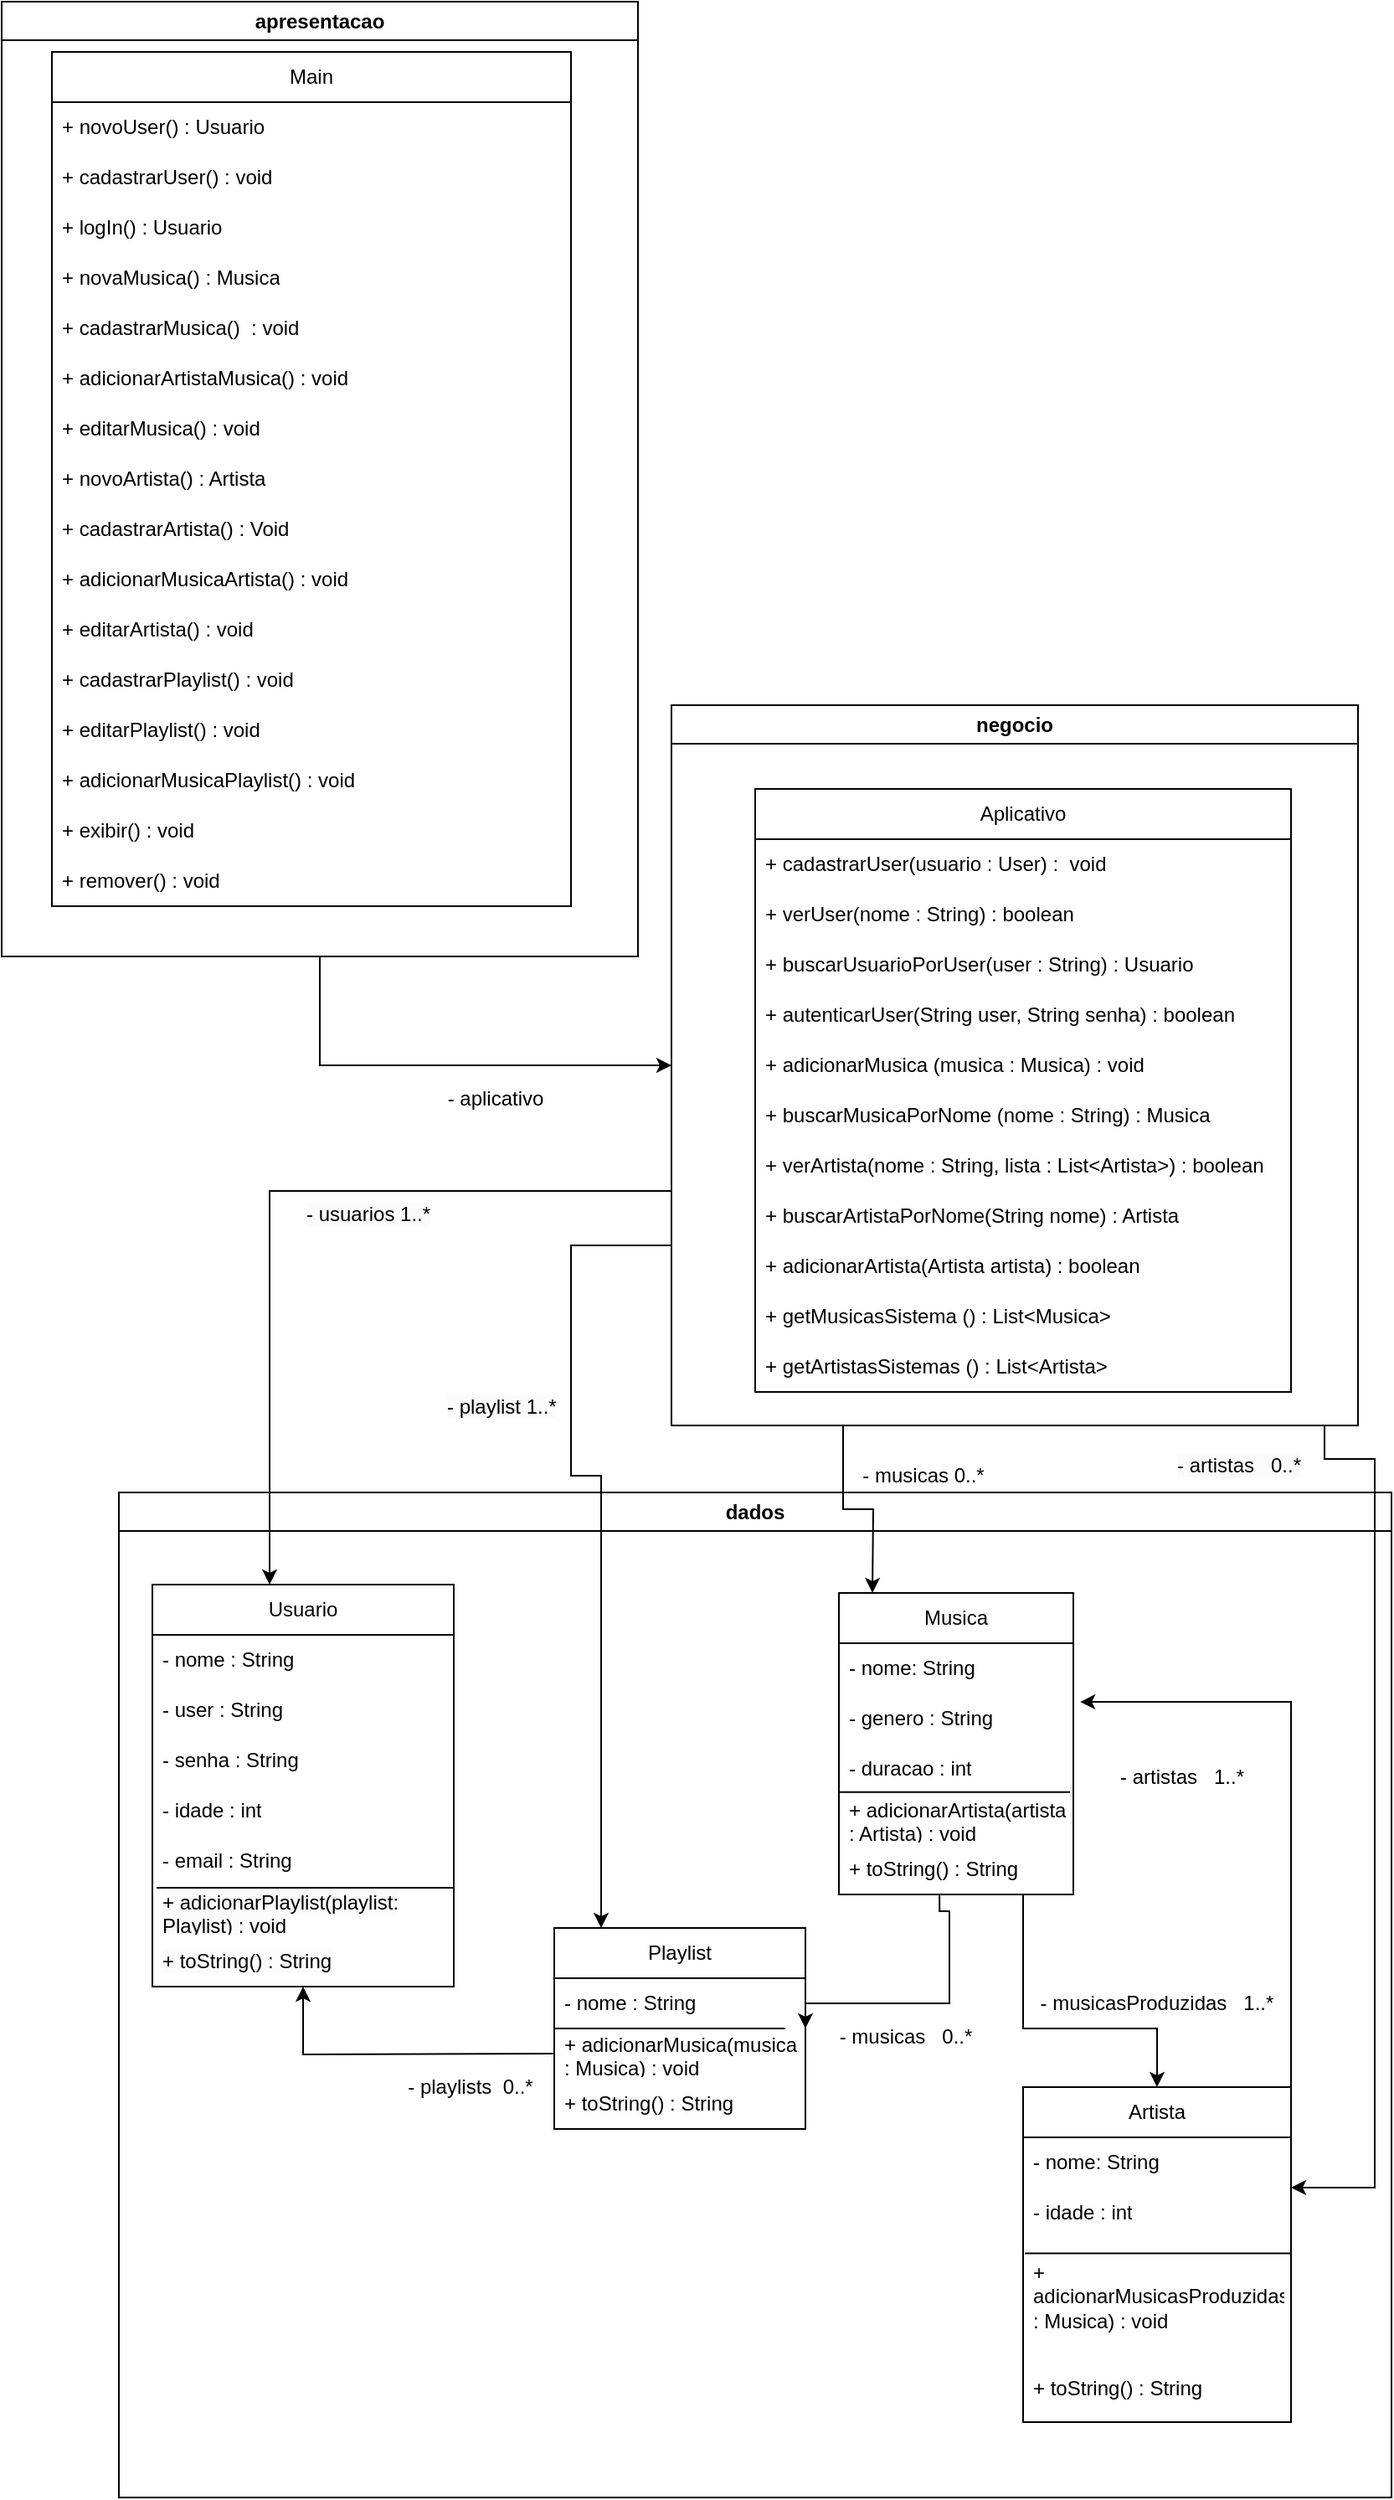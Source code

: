 <mxfile version="21.1.4" type="device">
  <diagram name="Página-1" id="qQJWiyfoQFPHpK2mZeA6">
    <mxGraphModel dx="1120" dy="1610" grid="1" gridSize="10" guides="1" tooltips="1" connect="1" arrows="1" fold="1" page="1" pageScale="1" pageWidth="827" pageHeight="1169" math="0" shadow="0">
      <root>
        <mxCell id="0" />
        <mxCell id="1" parent="0" />
        <mxCell id="tat_7VTI6LewS6b9UsbE-14" style="edgeStyle=orthogonalEdgeStyle;rounded=0;orthogonalLoop=1;jettySize=auto;html=1;exitX=0.5;exitY=1;exitDx=0;exitDy=0;entryX=0;entryY=0.5;entryDx=0;entryDy=0;" parent="1" source="pFYgbxmEbH2YbU-FlEuL-2" target="pFYgbxmEbH2YbU-FlEuL-9" edge="1">
          <mxGeometry relative="1" as="geometry" />
        </mxCell>
        <mxCell id="pFYgbxmEbH2YbU-FlEuL-2" value="apresentacao" style="swimlane;whiteSpace=wrap;html=1;" parent="1" vertex="1">
          <mxGeometry x="40" y="-370" width="380" height="570" as="geometry" />
        </mxCell>
        <mxCell id="tat_7VTI6LewS6b9UsbE-24" value="Main" style="swimlane;fontStyle=0;childLayout=stackLayout;horizontal=1;startSize=30;horizontalStack=0;resizeParent=1;resizeParentMax=0;resizeLast=0;collapsible=1;marginBottom=0;whiteSpace=wrap;html=1;" parent="pFYgbxmEbH2YbU-FlEuL-2" vertex="1">
          <mxGeometry x="30" y="30" width="310" height="510" as="geometry" />
        </mxCell>
        <mxCell id="tat_7VTI6LewS6b9UsbE-25" value="+ novoUser() : Usuario&amp;nbsp;" style="text;strokeColor=none;fillColor=none;align=left;verticalAlign=middle;spacingLeft=4;spacingRight=4;overflow=hidden;points=[[0,0.5],[1,0.5]];portConstraint=eastwest;rotatable=0;whiteSpace=wrap;html=1;" parent="tat_7VTI6LewS6b9UsbE-24" vertex="1">
          <mxGeometry y="30" width="310" height="30" as="geometry" />
        </mxCell>
        <mxCell id="tat_7VTI6LewS6b9UsbE-26" value="+ cadastrarUser() : void&amp;nbsp;" style="text;strokeColor=none;fillColor=none;align=left;verticalAlign=middle;spacingLeft=4;spacingRight=4;overflow=hidden;points=[[0,0.5],[1,0.5]];portConstraint=eastwest;rotatable=0;whiteSpace=wrap;html=1;" parent="tat_7VTI6LewS6b9UsbE-24" vertex="1">
          <mxGeometry y="60" width="310" height="30" as="geometry" />
        </mxCell>
        <mxCell id="tat_7VTI6LewS6b9UsbE-31" value="+ logIn() : Usuario&amp;nbsp;" style="text;strokeColor=none;fillColor=none;align=left;verticalAlign=middle;spacingLeft=4;spacingRight=4;overflow=hidden;points=[[0,0.5],[1,0.5]];portConstraint=eastwest;rotatable=0;whiteSpace=wrap;html=1;" parent="tat_7VTI6LewS6b9UsbE-24" vertex="1">
          <mxGeometry y="90" width="310" height="30" as="geometry" />
        </mxCell>
        <mxCell id="tat_7VTI6LewS6b9UsbE-27" value="+ novaMusica() : Musica" style="text;strokeColor=none;fillColor=none;align=left;verticalAlign=middle;spacingLeft=4;spacingRight=4;overflow=hidden;points=[[0,0.5],[1,0.5]];portConstraint=eastwest;rotatable=0;whiteSpace=wrap;html=1;" parent="tat_7VTI6LewS6b9UsbE-24" vertex="1">
          <mxGeometry y="120" width="310" height="30" as="geometry" />
        </mxCell>
        <mxCell id="tat_7VTI6LewS6b9UsbE-30" value="+ cadastrarMusica()&amp;nbsp; : void" style="text;strokeColor=none;fillColor=none;align=left;verticalAlign=middle;spacingLeft=4;spacingRight=4;overflow=hidden;points=[[0,0.5],[1,0.5]];portConstraint=eastwest;rotatable=0;whiteSpace=wrap;html=1;" parent="tat_7VTI6LewS6b9UsbE-24" vertex="1">
          <mxGeometry y="150" width="310" height="30" as="geometry" />
        </mxCell>
        <mxCell id="4ZwJQIKHd-sDHEsI8nVt-1" value="+ adicionarArtistaMusica() : void" style="text;strokeColor=none;fillColor=none;align=left;verticalAlign=middle;spacingLeft=4;spacingRight=4;overflow=hidden;points=[[0,0.5],[1,0.5]];portConstraint=eastwest;rotatable=0;whiteSpace=wrap;html=1;" vertex="1" parent="tat_7VTI6LewS6b9UsbE-24">
          <mxGeometry y="180" width="310" height="30" as="geometry" />
        </mxCell>
        <mxCell id="4ZwJQIKHd-sDHEsI8nVt-2" value="+ editarMusica() : void" style="text;strokeColor=none;fillColor=none;align=left;verticalAlign=middle;spacingLeft=4;spacingRight=4;overflow=hidden;points=[[0,0.5],[1,0.5]];portConstraint=eastwest;rotatable=0;whiteSpace=wrap;html=1;" vertex="1" parent="tat_7VTI6LewS6b9UsbE-24">
          <mxGeometry y="210" width="310" height="30" as="geometry" />
        </mxCell>
        <mxCell id="4ZwJQIKHd-sDHEsI8nVt-3" value="+ novoArtista() : Artista" style="text;strokeColor=none;fillColor=none;align=left;verticalAlign=middle;spacingLeft=4;spacingRight=4;overflow=hidden;points=[[0,0.5],[1,0.5]];portConstraint=eastwest;rotatable=0;whiteSpace=wrap;html=1;" vertex="1" parent="tat_7VTI6LewS6b9UsbE-24">
          <mxGeometry y="240" width="310" height="30" as="geometry" />
        </mxCell>
        <mxCell id="4ZwJQIKHd-sDHEsI8nVt-13" value="+ cadastrarArtista() : Void" style="text;strokeColor=none;fillColor=none;align=left;verticalAlign=middle;spacingLeft=4;spacingRight=4;overflow=hidden;points=[[0,0.5],[1,0.5]];portConstraint=eastwest;rotatable=0;whiteSpace=wrap;html=1;" vertex="1" parent="tat_7VTI6LewS6b9UsbE-24">
          <mxGeometry y="270" width="310" height="30" as="geometry" />
        </mxCell>
        <mxCell id="4ZwJQIKHd-sDHEsI8nVt-14" value="+ adicionarMusicaArtista() : void" style="text;strokeColor=none;fillColor=none;align=left;verticalAlign=middle;spacingLeft=4;spacingRight=4;overflow=hidden;points=[[0,0.5],[1,0.5]];portConstraint=eastwest;rotatable=0;whiteSpace=wrap;html=1;" vertex="1" parent="tat_7VTI6LewS6b9UsbE-24">
          <mxGeometry y="300" width="310" height="30" as="geometry" />
        </mxCell>
        <mxCell id="4ZwJQIKHd-sDHEsI8nVt-15" value="+ editarArtista() : void" style="text;strokeColor=none;fillColor=none;align=left;verticalAlign=middle;spacingLeft=4;spacingRight=4;overflow=hidden;points=[[0,0.5],[1,0.5]];portConstraint=eastwest;rotatable=0;whiteSpace=wrap;html=1;" vertex="1" parent="tat_7VTI6LewS6b9UsbE-24">
          <mxGeometry y="330" width="310" height="30" as="geometry" />
        </mxCell>
        <mxCell id="4ZwJQIKHd-sDHEsI8nVt-28" value="+ cadastrarPlaylist() : void&amp;nbsp;" style="text;strokeColor=none;fillColor=none;align=left;verticalAlign=middle;spacingLeft=4;spacingRight=4;overflow=hidden;points=[[0,0.5],[1,0.5]];portConstraint=eastwest;rotatable=0;whiteSpace=wrap;html=1;" vertex="1" parent="tat_7VTI6LewS6b9UsbE-24">
          <mxGeometry y="360" width="310" height="30" as="geometry" />
        </mxCell>
        <mxCell id="4ZwJQIKHd-sDHEsI8nVt-42" value="+ editarPlaylist() : void&amp;nbsp;" style="text;strokeColor=none;fillColor=none;align=left;verticalAlign=middle;spacingLeft=4;spacingRight=4;overflow=hidden;points=[[0,0.5],[1,0.5]];portConstraint=eastwest;rotatable=0;whiteSpace=wrap;html=1;" vertex="1" parent="tat_7VTI6LewS6b9UsbE-24">
          <mxGeometry y="390" width="310" height="30" as="geometry" />
        </mxCell>
        <mxCell id="4ZwJQIKHd-sDHEsI8nVt-43" value="+ adicionarMusicaPlaylist() : void" style="text;strokeColor=none;fillColor=none;align=left;verticalAlign=middle;spacingLeft=4;spacingRight=4;overflow=hidden;points=[[0,0.5],[1,0.5]];portConstraint=eastwest;rotatable=0;whiteSpace=wrap;html=1;" vertex="1" parent="tat_7VTI6LewS6b9UsbE-24">
          <mxGeometry y="420" width="310" height="30" as="geometry" />
        </mxCell>
        <mxCell id="4ZwJQIKHd-sDHEsI8nVt-44" value="+ exibir() : void" style="text;strokeColor=none;fillColor=none;align=left;verticalAlign=middle;spacingLeft=4;spacingRight=4;overflow=hidden;points=[[0,0.5],[1,0.5]];portConstraint=eastwest;rotatable=0;whiteSpace=wrap;html=1;" vertex="1" parent="tat_7VTI6LewS6b9UsbE-24">
          <mxGeometry y="450" width="310" height="30" as="geometry" />
        </mxCell>
        <mxCell id="4ZwJQIKHd-sDHEsI8nVt-45" value="+ remover() : void" style="text;strokeColor=none;fillColor=none;align=left;verticalAlign=middle;spacingLeft=4;spacingRight=4;overflow=hidden;points=[[0,0.5],[1,0.5]];portConstraint=eastwest;rotatable=0;whiteSpace=wrap;html=1;" vertex="1" parent="tat_7VTI6LewS6b9UsbE-24">
          <mxGeometry y="480" width="310" height="30" as="geometry" />
        </mxCell>
        <mxCell id="pFYgbxmEbH2YbU-FlEuL-8" value="dados" style="swimlane;whiteSpace=wrap;html=1;" parent="1" vertex="1">
          <mxGeometry x="110" y="520" width="760" height="600" as="geometry" />
        </mxCell>
        <mxCell id="pFYgbxmEbH2YbU-FlEuL-24" value="Usuario" style="swimlane;fontStyle=0;childLayout=stackLayout;horizontal=1;startSize=30;horizontalStack=0;resizeParent=1;resizeParentMax=0;resizeLast=0;collapsible=1;marginBottom=0;whiteSpace=wrap;html=1;" parent="pFYgbxmEbH2YbU-FlEuL-8" vertex="1">
          <mxGeometry x="20" y="55" width="180" height="240" as="geometry" />
        </mxCell>
        <mxCell id="pFYgbxmEbH2YbU-FlEuL-27" value="&lt;div&gt;- nome : String&lt;/div&gt;" style="text;strokeColor=none;fillColor=none;align=left;verticalAlign=middle;spacingLeft=4;spacingRight=4;overflow=hidden;points=[[0,0.5],[1,0.5]];portConstraint=eastwest;rotatable=0;whiteSpace=wrap;html=1;" parent="pFYgbxmEbH2YbU-FlEuL-24" vertex="1">
          <mxGeometry y="30" width="180" height="30" as="geometry" />
        </mxCell>
        <mxCell id="pFYgbxmEbH2YbU-FlEuL-25" value="- user : String " style="text;strokeColor=none;fillColor=none;align=left;verticalAlign=middle;spacingLeft=4;spacingRight=4;overflow=hidden;points=[[0,0.5],[1,0.5]];portConstraint=eastwest;rotatable=0;whiteSpace=wrap;html=1;" parent="pFYgbxmEbH2YbU-FlEuL-24" vertex="1">
          <mxGeometry y="60" width="180" height="30" as="geometry" />
        </mxCell>
        <mxCell id="pFYgbxmEbH2YbU-FlEuL-26" value="- senha : String" style="text;strokeColor=none;fillColor=none;align=left;verticalAlign=middle;spacingLeft=4;spacingRight=4;overflow=hidden;points=[[0,0.5],[1,0.5]];portConstraint=eastwest;rotatable=0;whiteSpace=wrap;html=1;" parent="pFYgbxmEbH2YbU-FlEuL-24" vertex="1">
          <mxGeometry y="90" width="180" height="30" as="geometry" />
        </mxCell>
        <mxCell id="pFYgbxmEbH2YbU-FlEuL-30" value="- idade : int" style="text;strokeColor=none;fillColor=none;align=left;verticalAlign=middle;spacingLeft=4;spacingRight=4;overflow=hidden;points=[[0,0.5],[1,0.5]];portConstraint=eastwest;rotatable=0;whiteSpace=wrap;html=1;" parent="pFYgbxmEbH2YbU-FlEuL-24" vertex="1">
          <mxGeometry y="120" width="180" height="30" as="geometry" />
        </mxCell>
        <mxCell id="pFYgbxmEbH2YbU-FlEuL-31" value="&lt;div&gt;- email : String&lt;br&gt;&lt;/div&gt;" style="text;strokeColor=none;fillColor=none;align=left;verticalAlign=middle;spacingLeft=4;spacingRight=4;overflow=hidden;points=[[0,0.5],[1,0.5]];portConstraint=eastwest;rotatable=0;whiteSpace=wrap;html=1;" parent="pFYgbxmEbH2YbU-FlEuL-24" vertex="1">
          <mxGeometry y="150" width="180" height="30" as="geometry" />
        </mxCell>
        <mxCell id="xilAa-NQeiEqGRY9JMa0-1" value="&lt;span style=&quot;color: rgb(0, 0, 0); font-family: Helvetica; font-size: 12px; font-style: normal; font-variant-ligatures: normal; font-variant-caps: normal; font-weight: 400; letter-spacing: normal; orphans: 2; text-align: left; text-indent: 0px; text-transform: none; widows: 2; word-spacing: 0px; -webkit-text-stroke-width: 0px; background-color: rgb(251, 251, 251); text-decoration-thickness: initial; text-decoration-style: initial; text-decoration-color: initial; float: none; display: inline !important;&quot;&gt;+ adicionarPlaylist(playlist: Playlist) : void&lt;/span&gt;" style="text;strokeColor=none;fillColor=none;align=left;verticalAlign=middle;spacingLeft=4;spacingRight=4;overflow=hidden;points=[[0,0.5],[1,0.5]];portConstraint=eastwest;rotatable=0;whiteSpace=wrap;html=1;" parent="pFYgbxmEbH2YbU-FlEuL-24" vertex="1">
          <mxGeometry y="180" width="180" height="30" as="geometry" />
        </mxCell>
        <mxCell id="xilAa-NQeiEqGRY9JMa0-10" value="" style="endArrow=none;html=1;rounded=0;entryX=0.014;entryY=0.033;entryDx=0;entryDy=0;entryPerimeter=0;" parent="pFYgbxmEbH2YbU-FlEuL-24" target="xilAa-NQeiEqGRY9JMa0-1" edge="1">
          <mxGeometry width="50" height="50" relative="1" as="geometry">
            <mxPoint x="180" y="181" as="sourcePoint" />
            <mxPoint x="350" y="195" as="targetPoint" />
          </mxGeometry>
        </mxCell>
        <mxCell id="xilAa-NQeiEqGRY9JMa0-12" value="&lt;span style=&quot;color: rgb(0, 0, 0); font-family: Helvetica; font-size: 12px; font-style: normal; font-variant-ligatures: normal; font-variant-caps: normal; font-weight: 400; letter-spacing: normal; orphans: 2; text-align: left; text-indent: 0px; text-transform: none; widows: 2; word-spacing: 0px; -webkit-text-stroke-width: 0px; background-color: rgb(251, 251, 251); text-decoration-thickness: initial; text-decoration-style: initial; text-decoration-color: initial; float: none; display: inline !important;&quot;&gt;+ toString() : String&lt;/span&gt;" style="text;strokeColor=none;fillColor=none;align=left;verticalAlign=middle;spacingLeft=4;spacingRight=4;overflow=hidden;points=[[0,0.5],[1,0.5]];portConstraint=eastwest;rotatable=0;whiteSpace=wrap;html=1;" parent="pFYgbxmEbH2YbU-FlEuL-24" vertex="1">
          <mxGeometry y="210" width="180" height="30" as="geometry" />
        </mxCell>
        <mxCell id="pFYgbxmEbH2YbU-FlEuL-55" style="edgeStyle=orthogonalEdgeStyle;rounded=0;orthogonalLoop=1;jettySize=auto;html=1;entryX=0.5;entryY=0;entryDx=0;entryDy=0;" parent="pFYgbxmEbH2YbU-FlEuL-8" source="pFYgbxmEbH2YbU-FlEuL-33" target="pFYgbxmEbH2YbU-FlEuL-47" edge="1">
          <mxGeometry relative="1" as="geometry">
            <Array as="points">
              <mxPoint x="540" y="320" />
              <mxPoint x="620" y="320" />
            </Array>
          </mxGeometry>
        </mxCell>
        <mxCell id="pFYgbxmEbH2YbU-FlEuL-33" value="Musica" style="swimlane;fontStyle=0;childLayout=stackLayout;horizontal=1;startSize=30;horizontalStack=0;resizeParent=1;resizeParentMax=0;resizeLast=0;collapsible=1;marginBottom=0;whiteSpace=wrap;html=1;" parent="pFYgbxmEbH2YbU-FlEuL-8" vertex="1">
          <mxGeometry x="430" y="60" width="140" height="180" as="geometry" />
        </mxCell>
        <mxCell id="pFYgbxmEbH2YbU-FlEuL-34" value="- nome: String" style="text;strokeColor=none;fillColor=none;align=left;verticalAlign=middle;spacingLeft=4;spacingRight=4;overflow=hidden;points=[[0,0.5],[1,0.5]];portConstraint=eastwest;rotatable=0;whiteSpace=wrap;html=1;" parent="pFYgbxmEbH2YbU-FlEuL-33" vertex="1">
          <mxGeometry y="30" width="140" height="30" as="geometry" />
        </mxCell>
        <mxCell id="pFYgbxmEbH2YbU-FlEuL-35" value="- genero : String" style="text;strokeColor=none;fillColor=none;align=left;verticalAlign=middle;spacingLeft=4;spacingRight=4;overflow=hidden;points=[[0,0.5],[1,0.5]];portConstraint=eastwest;rotatable=0;whiteSpace=wrap;html=1;" parent="pFYgbxmEbH2YbU-FlEuL-33" vertex="1">
          <mxGeometry y="60" width="140" height="30" as="geometry" />
        </mxCell>
        <mxCell id="pFYgbxmEbH2YbU-FlEuL-36" value="- duracao : int" style="text;strokeColor=none;fillColor=none;align=left;verticalAlign=middle;spacingLeft=4;spacingRight=4;overflow=hidden;points=[[0,0.5],[1,0.5]];portConstraint=eastwest;rotatable=0;whiteSpace=wrap;html=1;" parent="pFYgbxmEbH2YbU-FlEuL-33" vertex="1">
          <mxGeometry y="90" width="140" height="30" as="geometry" />
        </mxCell>
        <mxCell id="xilAa-NQeiEqGRY9JMa0-25" value="" style="endArrow=none;html=1;rounded=0;entryX=0.014;entryY=0.033;entryDx=0;entryDy=0;entryPerimeter=0;" parent="pFYgbxmEbH2YbU-FlEuL-33" edge="1">
          <mxGeometry width="50" height="50" relative="1" as="geometry">
            <mxPoint x="138" y="118.82" as="sourcePoint" />
            <mxPoint y="118.82" as="targetPoint" />
          </mxGeometry>
        </mxCell>
        <mxCell id="xilAa-NQeiEqGRY9JMa0-24" value="+ adicionarArtista(artista : Artista) : void" style="text;strokeColor=none;fillColor=none;align=left;verticalAlign=middle;spacingLeft=4;spacingRight=4;overflow=hidden;points=[[0,0.5],[1,0.5]];portConstraint=eastwest;rotatable=0;whiteSpace=wrap;html=1;" parent="pFYgbxmEbH2YbU-FlEuL-33" vertex="1">
          <mxGeometry y="120" width="140" height="30" as="geometry" />
        </mxCell>
        <mxCell id="4ZwJQIKHd-sDHEsI8nVt-68" value="+ toString() : String" style="text;strokeColor=none;fillColor=none;align=left;verticalAlign=middle;spacingLeft=4;spacingRight=4;overflow=hidden;points=[[0,0.5],[1,0.5]];portConstraint=eastwest;rotatable=0;whiteSpace=wrap;html=1;" vertex="1" parent="pFYgbxmEbH2YbU-FlEuL-33">
          <mxGeometry y="150" width="140" height="30" as="geometry" />
        </mxCell>
        <mxCell id="pFYgbxmEbH2YbU-FlEuL-43" value="Playlist" style="swimlane;fontStyle=0;childLayout=stackLayout;horizontal=1;startSize=30;horizontalStack=0;resizeParent=1;resizeParentMax=0;resizeLast=0;collapsible=1;marginBottom=0;whiteSpace=wrap;html=1;" parent="pFYgbxmEbH2YbU-FlEuL-8" vertex="1">
          <mxGeometry x="260" y="260" width="150" height="120" as="geometry" />
        </mxCell>
        <mxCell id="pFYgbxmEbH2YbU-FlEuL-44" value="- nome : String" style="text;strokeColor=none;fillColor=none;align=left;verticalAlign=middle;spacingLeft=4;spacingRight=4;overflow=hidden;points=[[0,0.5],[1,0.5]];portConstraint=eastwest;rotatable=0;whiteSpace=wrap;html=1;" parent="pFYgbxmEbH2YbU-FlEuL-43" vertex="1">
          <mxGeometry y="30" width="150" height="30" as="geometry" />
        </mxCell>
        <mxCell id="xilAa-NQeiEqGRY9JMa0-23" value="" style="endArrow=none;html=1;rounded=0;entryX=0.014;entryY=0.033;entryDx=0;entryDy=0;entryPerimeter=0;" parent="pFYgbxmEbH2YbU-FlEuL-43" edge="1">
          <mxGeometry width="50" height="50" relative="1" as="geometry">
            <mxPoint x="138" y="60" as="sourcePoint" />
            <mxPoint y="60" as="targetPoint" />
          </mxGeometry>
        </mxCell>
        <mxCell id="xilAa-NQeiEqGRY9JMa0-13" value="+ adicionarMusica(musica : Musica) : void" style="text;strokeColor=none;fillColor=none;align=left;verticalAlign=middle;spacingLeft=4;spacingRight=4;overflow=hidden;points=[[0,0.5],[1,0.5]];portConstraint=eastwest;rotatable=0;whiteSpace=wrap;html=1;" parent="pFYgbxmEbH2YbU-FlEuL-43" vertex="1">
          <mxGeometry y="60" width="150" height="30" as="geometry" />
        </mxCell>
        <mxCell id="xilAa-NQeiEqGRY9JMa0-15" value="+ toString() : String" style="text;strokeColor=none;fillColor=none;align=left;verticalAlign=middle;spacingLeft=4;spacingRight=4;overflow=hidden;points=[[0,0.5],[1,0.5]];portConstraint=eastwest;rotatable=0;whiteSpace=wrap;html=1;" parent="pFYgbxmEbH2YbU-FlEuL-43" vertex="1">
          <mxGeometry y="90" width="150" height="30" as="geometry" />
        </mxCell>
        <mxCell id="tat_7VTI6LewS6b9UsbE-4" style="edgeStyle=orthogonalEdgeStyle;rounded=0;orthogonalLoop=1;jettySize=auto;html=1;exitX=0.75;exitY=0;exitDx=0;exitDy=0;entryX=1.029;entryY=0.167;entryDx=0;entryDy=0;entryPerimeter=0;" parent="pFYgbxmEbH2YbU-FlEuL-8" source="pFYgbxmEbH2YbU-FlEuL-47" target="pFYgbxmEbH2YbU-FlEuL-35" edge="1">
          <mxGeometry relative="1" as="geometry">
            <Array as="points">
              <mxPoint x="655" y="380" />
              <mxPoint x="700" y="380" />
              <mxPoint x="700" y="180" />
            </Array>
          </mxGeometry>
        </mxCell>
        <mxCell id="pFYgbxmEbH2YbU-FlEuL-47" value="Artista" style="swimlane;fontStyle=0;childLayout=stackLayout;horizontal=1;startSize=30;horizontalStack=0;resizeParent=1;resizeParentMax=0;resizeLast=0;collapsible=1;marginBottom=0;whiteSpace=wrap;html=1;" parent="pFYgbxmEbH2YbU-FlEuL-8" vertex="1">
          <mxGeometry x="540" y="355" width="160" height="200" as="geometry" />
        </mxCell>
        <mxCell id="pFYgbxmEbH2YbU-FlEuL-48" value="- nome: String" style="text;strokeColor=none;fillColor=none;align=left;verticalAlign=middle;spacingLeft=4;spacingRight=4;overflow=hidden;points=[[0,0.5],[1,0.5]];portConstraint=eastwest;rotatable=0;whiteSpace=wrap;html=1;" parent="pFYgbxmEbH2YbU-FlEuL-47" vertex="1">
          <mxGeometry y="30" width="160" height="30" as="geometry" />
        </mxCell>
        <mxCell id="pFYgbxmEbH2YbU-FlEuL-49" value="- idade : int" style="text;strokeColor=none;fillColor=none;align=left;verticalAlign=middle;spacingLeft=4;spacingRight=4;overflow=hidden;points=[[0,0.5],[1,0.5]];portConstraint=eastwest;rotatable=0;whiteSpace=wrap;html=1;" parent="pFYgbxmEbH2YbU-FlEuL-47" vertex="1">
          <mxGeometry y="60" width="160" height="30" as="geometry" />
        </mxCell>
        <mxCell id="xilAa-NQeiEqGRY9JMa0-26" value="+ adicionarMusicasProduzidas(musica : Musica) : void" style="text;strokeColor=none;fillColor=none;align=left;verticalAlign=middle;spacingLeft=4;spacingRight=4;overflow=hidden;points=[[0,0.5],[1,0.5]];portConstraint=eastwest;rotatable=0;whiteSpace=wrap;html=1;" parent="pFYgbxmEbH2YbU-FlEuL-47" vertex="1">
          <mxGeometry y="90" width="160" height="70" as="geometry" />
        </mxCell>
        <mxCell id="xilAa-NQeiEqGRY9JMa0-97" value="" style="endArrow=none;html=1;rounded=0;exitX=0.007;exitY=0.133;exitDx=0;exitDy=0;exitPerimeter=0;entryX=1;entryY=0.133;entryDx=0;entryDy=0;entryPerimeter=0;" parent="pFYgbxmEbH2YbU-FlEuL-47" source="xilAa-NQeiEqGRY9JMa0-26" target="xilAa-NQeiEqGRY9JMa0-26" edge="1">
          <mxGeometry width="50" height="50" relative="1" as="geometry">
            <mxPoint x="-130" y="45" as="sourcePoint" />
            <mxPoint x="150" y="115" as="targetPoint" />
          </mxGeometry>
        </mxCell>
        <mxCell id="4ZwJQIKHd-sDHEsI8nVt-66" value="+ toString() : String&amp;nbsp;" style="text;strokeColor=none;fillColor=none;align=left;verticalAlign=middle;spacingLeft=4;spacingRight=4;overflow=hidden;points=[[0,0.5],[1,0.5]];portConstraint=eastwest;rotatable=0;whiteSpace=wrap;html=1;" vertex="1" parent="pFYgbxmEbH2YbU-FlEuL-47">
          <mxGeometry y="160" width="160" height="40" as="geometry" />
        </mxCell>
        <mxCell id="pFYgbxmEbH2YbU-FlEuL-54" style="edgeStyle=orthogonalEdgeStyle;rounded=0;orthogonalLoop=1;jettySize=auto;html=1;entryX=0.5;entryY=1;entryDx=0;entryDy=0;" parent="pFYgbxmEbH2YbU-FlEuL-8" target="pFYgbxmEbH2YbU-FlEuL-24" edge="1">
          <mxGeometry relative="1" as="geometry">
            <mxPoint x="200" y="240" as="targetPoint" />
            <mxPoint x="260" y="335" as="sourcePoint" />
          </mxGeometry>
        </mxCell>
        <mxCell id="pFYgbxmEbH2YbU-FlEuL-59" style="edgeStyle=orthogonalEdgeStyle;rounded=0;orthogonalLoop=1;jettySize=auto;html=1;entryX=1;entryY=0.5;entryDx=0;entryDy=0;exitX=0.429;exitY=1;exitDx=0;exitDy=0;exitPerimeter=0;" parent="pFYgbxmEbH2YbU-FlEuL-8" target="pFYgbxmEbH2YbU-FlEuL-43" edge="1" source="4ZwJQIKHd-sDHEsI8nVt-68">
          <mxGeometry relative="1" as="geometry">
            <mxPoint x="490" y="250" as="sourcePoint" />
            <Array as="points">
              <mxPoint x="490" y="250" />
              <mxPoint x="496" y="250" />
              <mxPoint x="496" y="305" />
              <mxPoint x="410" y="305" />
            </Array>
          </mxGeometry>
        </mxCell>
        <mxCell id="pFYgbxmEbH2YbU-FlEuL-62" value="- musicas&amp;nbsp;&amp;nbsp; 0..*" style="text;html=1;strokeColor=none;fillColor=none;align=center;verticalAlign=middle;whiteSpace=wrap;rounded=0;" parent="pFYgbxmEbH2YbU-FlEuL-8" vertex="1">
          <mxGeometry x="400" y="310" width="140" height="30" as="geometry" />
        </mxCell>
        <mxCell id="pFYgbxmEbH2YbU-FlEuL-63" value="- playlists&amp;nbsp; 0..*" style="text;html=1;strokeColor=none;fillColor=none;align=center;verticalAlign=middle;whiteSpace=wrap;rounded=0;" parent="pFYgbxmEbH2YbU-FlEuL-8" vertex="1">
          <mxGeometry x="150" y="340" width="120" height="30" as="geometry" />
        </mxCell>
        <mxCell id="pFYgbxmEbH2YbU-FlEuL-64" value="&lt;div&gt;- artistas&amp;nbsp;&amp;nbsp; 1..*&lt;br&gt;&lt;/div&gt;" style="text;html=1;strokeColor=none;fillColor=none;align=center;verticalAlign=middle;whiteSpace=wrap;rounded=0;" parent="pFYgbxmEbH2YbU-FlEuL-8" vertex="1">
          <mxGeometry x="590" y="155" width="90" height="30" as="geometry" />
        </mxCell>
        <mxCell id="tat_7VTI6LewS6b9UsbE-5" value="- musicasProduzidas&amp;nbsp; &amp;nbsp;1..*" style="text;html=1;strokeColor=none;fillColor=none;align=center;verticalAlign=middle;whiteSpace=wrap;rounded=0;" parent="pFYgbxmEbH2YbU-FlEuL-8" vertex="1">
          <mxGeometry x="540" y="290" width="160" height="30" as="geometry" />
        </mxCell>
        <mxCell id="tat_7VTI6LewS6b9UsbE-15" style="edgeStyle=orthogonalEdgeStyle;rounded=0;orthogonalLoop=1;jettySize=auto;html=1;" parent="1" source="pFYgbxmEbH2YbU-FlEuL-9" target="pFYgbxmEbH2YbU-FlEuL-24" edge="1">
          <mxGeometry relative="1" as="geometry">
            <Array as="points">
              <mxPoint x="200" y="340" />
            </Array>
          </mxGeometry>
        </mxCell>
        <mxCell id="tat_7VTI6LewS6b9UsbE-17" style="edgeStyle=orthogonalEdgeStyle;rounded=0;orthogonalLoop=1;jettySize=auto;html=1;entryX=1;entryY=0;entryDx=0;entryDy=0;entryPerimeter=0;" parent="1" source="pFYgbxmEbH2YbU-FlEuL-9" target="pFYgbxmEbH2YbU-FlEuL-49" edge="1">
          <mxGeometry relative="1" as="geometry">
            <Array as="points">
              <mxPoint x="830" y="500" />
              <mxPoint x="860" y="500" />
              <mxPoint x="860" y="935" />
            </Array>
          </mxGeometry>
        </mxCell>
        <mxCell id="tat_7VTI6LewS6b9UsbE-18" style="edgeStyle=orthogonalEdgeStyle;rounded=0;orthogonalLoop=1;jettySize=auto;html=1;exitX=0;exitY=0.75;exitDx=0;exitDy=0;" parent="1" source="pFYgbxmEbH2YbU-FlEuL-9" edge="1">
          <mxGeometry relative="1" as="geometry">
            <mxPoint x="398" y="780" as="targetPoint" />
            <Array as="points">
              <mxPoint x="380" y="372" />
              <mxPoint x="380" y="510" />
              <mxPoint x="398" y="510" />
              <mxPoint x="398" y="780" />
            </Array>
          </mxGeometry>
        </mxCell>
        <mxCell id="tat_7VTI6LewS6b9UsbE-19" style="edgeStyle=orthogonalEdgeStyle;rounded=0;orthogonalLoop=1;jettySize=auto;html=1;exitX=0.25;exitY=1;exitDx=0;exitDy=0;" parent="1" source="pFYgbxmEbH2YbU-FlEuL-9" edge="1">
          <mxGeometry relative="1" as="geometry">
            <mxPoint x="560" y="580" as="targetPoint" />
          </mxGeometry>
        </mxCell>
        <mxCell id="pFYgbxmEbH2YbU-FlEuL-9" value="&lt;div&gt;negocio&lt;/div&gt;" style="swimlane;whiteSpace=wrap;html=1;startSize=23;" parent="1" vertex="1">
          <mxGeometry x="440" y="50" width="410" height="430" as="geometry">
            <mxRectangle x="390" y="280" width="90" height="30" as="alternateBounds" />
          </mxGeometry>
        </mxCell>
        <mxCell id="pFYgbxmEbH2YbU-FlEuL-10" value="Aplicativo" style="swimlane;fontStyle=0;childLayout=stackLayout;horizontal=1;startSize=30;horizontalStack=0;resizeParent=1;resizeParentMax=0;resizeLast=0;collapsible=1;marginBottom=0;whiteSpace=wrap;html=1;" parent="pFYgbxmEbH2YbU-FlEuL-9" vertex="1">
          <mxGeometry x="50" y="50" width="320" height="360" as="geometry" />
        </mxCell>
        <mxCell id="pFYgbxmEbH2YbU-FlEuL-11" value="+ cadastrarUser(usuario : User) :&amp;nbsp; void" style="text;strokeColor=none;fillColor=none;align=left;verticalAlign=middle;spacingLeft=4;spacingRight=4;overflow=hidden;points=[[0,0.5],[1,0.5]];portConstraint=eastwest;rotatable=0;whiteSpace=wrap;html=1;" parent="pFYgbxmEbH2YbU-FlEuL-10" vertex="1">
          <mxGeometry y="30" width="320" height="30" as="geometry" />
        </mxCell>
        <mxCell id="pFYgbxmEbH2YbU-FlEuL-12" value="+ verUser(nome : String) : boolean" style="text;strokeColor=none;fillColor=none;align=left;verticalAlign=middle;spacingLeft=4;spacingRight=4;overflow=hidden;points=[[0,0.5],[1,0.5]];portConstraint=eastwest;rotatable=0;whiteSpace=wrap;html=1;" parent="pFYgbxmEbH2YbU-FlEuL-10" vertex="1">
          <mxGeometry y="60" width="320" height="30" as="geometry" />
        </mxCell>
        <mxCell id="4ZwJQIKHd-sDHEsI8nVt-47" value="+ buscarUsuarioPorUser(user : String) : Usuario" style="text;strokeColor=none;fillColor=none;align=left;verticalAlign=middle;spacingLeft=4;spacingRight=4;overflow=hidden;points=[[0,0.5],[1,0.5]];portConstraint=eastwest;rotatable=0;whiteSpace=wrap;html=1;" vertex="1" parent="pFYgbxmEbH2YbU-FlEuL-10">
          <mxGeometry y="90" width="320" height="30" as="geometry" />
        </mxCell>
        <mxCell id="4ZwJQIKHd-sDHEsI8nVt-48" value="+ autenticarUser(String user, String senha) : boolean" style="text;strokeColor=none;fillColor=none;align=left;verticalAlign=middle;spacingLeft=4;spacingRight=4;overflow=hidden;points=[[0,0.5],[1,0.5]];portConstraint=eastwest;rotatable=0;whiteSpace=wrap;html=1;" vertex="1" parent="pFYgbxmEbH2YbU-FlEuL-10">
          <mxGeometry y="120" width="320" height="30" as="geometry" />
        </mxCell>
        <mxCell id="4ZwJQIKHd-sDHEsI8nVt-49" value="+ adicionarMusica (musica : Musica) : void" style="text;strokeColor=none;fillColor=none;align=left;verticalAlign=middle;spacingLeft=4;spacingRight=4;overflow=hidden;points=[[0,0.5],[1,0.5]];portConstraint=eastwest;rotatable=0;whiteSpace=wrap;html=1;" vertex="1" parent="pFYgbxmEbH2YbU-FlEuL-10">
          <mxGeometry y="150" width="320" height="30" as="geometry" />
        </mxCell>
        <mxCell id="4ZwJQIKHd-sDHEsI8nVt-50" value="+ buscarMusicaPorNome (nome : String) : Musica" style="text;strokeColor=none;fillColor=none;align=left;verticalAlign=middle;spacingLeft=4;spacingRight=4;overflow=hidden;points=[[0,0.5],[1,0.5]];portConstraint=eastwest;rotatable=0;whiteSpace=wrap;html=1;" vertex="1" parent="pFYgbxmEbH2YbU-FlEuL-10">
          <mxGeometry y="180" width="320" height="30" as="geometry" />
        </mxCell>
        <mxCell id="4ZwJQIKHd-sDHEsI8nVt-51" value="+ verArtista(nome : String, lista : List&amp;lt;Artista&amp;gt;) : boolean" style="text;strokeColor=none;fillColor=none;align=left;verticalAlign=middle;spacingLeft=4;spacingRight=4;overflow=hidden;points=[[0,0.5],[1,0.5]];portConstraint=eastwest;rotatable=0;whiteSpace=wrap;html=1;" vertex="1" parent="pFYgbxmEbH2YbU-FlEuL-10">
          <mxGeometry y="210" width="320" height="30" as="geometry" />
        </mxCell>
        <mxCell id="4ZwJQIKHd-sDHEsI8nVt-60" value="+ buscarArtistaPorNome(String nome) : Artista" style="text;strokeColor=none;fillColor=none;align=left;verticalAlign=middle;spacingLeft=4;spacingRight=4;overflow=hidden;points=[[0,0.5],[1,0.5]];portConstraint=eastwest;rotatable=0;whiteSpace=wrap;html=1;" vertex="1" parent="pFYgbxmEbH2YbU-FlEuL-10">
          <mxGeometry y="240" width="320" height="30" as="geometry" />
        </mxCell>
        <mxCell id="4ZwJQIKHd-sDHEsI8nVt-61" value="+ adicionarArtista(Artista artista) : boolean" style="text;strokeColor=none;fillColor=none;align=left;verticalAlign=middle;spacingLeft=4;spacingRight=4;overflow=hidden;points=[[0,0.5],[1,0.5]];portConstraint=eastwest;rotatable=0;whiteSpace=wrap;html=1;" vertex="1" parent="pFYgbxmEbH2YbU-FlEuL-10">
          <mxGeometry y="270" width="320" height="30" as="geometry" />
        </mxCell>
        <mxCell id="4ZwJQIKHd-sDHEsI8nVt-62" value="+ getMusicasSistema () : List&amp;lt;Musica&amp;gt;" style="text;strokeColor=none;fillColor=none;align=left;verticalAlign=middle;spacingLeft=4;spacingRight=4;overflow=hidden;points=[[0,0.5],[1,0.5]];portConstraint=eastwest;rotatable=0;whiteSpace=wrap;html=1;" vertex="1" parent="pFYgbxmEbH2YbU-FlEuL-10">
          <mxGeometry y="300" width="320" height="30" as="geometry" />
        </mxCell>
        <mxCell id="4ZwJQIKHd-sDHEsI8nVt-63" value="+ getArtistasSistemas () : List&amp;lt;Artista&amp;gt;" style="text;strokeColor=none;fillColor=none;align=left;verticalAlign=middle;spacingLeft=4;spacingRight=4;overflow=hidden;points=[[0,0.5],[1,0.5]];portConstraint=eastwest;rotatable=0;whiteSpace=wrap;html=1;" vertex="1" parent="pFYgbxmEbH2YbU-FlEuL-10">
          <mxGeometry y="330" width="320" height="30" as="geometry" />
        </mxCell>
        <mxCell id="tat_7VTI6LewS6b9UsbE-13" value="&lt;div&gt;- aplicativo&lt;/div&gt;" style="text;html=1;strokeColor=none;fillColor=none;align=center;verticalAlign=middle;whiteSpace=wrap;rounded=0;" parent="1" vertex="1">
          <mxGeometry x="290" y="270" width="90" height="30" as="geometry" />
        </mxCell>
        <mxCell id="tat_7VTI6LewS6b9UsbE-16" value="&lt;span style=&quot;color: rgb(0, 0, 0); font-family: Helvetica; font-size: 12px; font-style: normal; font-variant-ligatures: normal; font-variant-caps: normal; font-weight: 400; letter-spacing: normal; orphans: 2; text-align: center; text-indent: 0px; text-transform: none; widows: 2; word-spacing: 0px; -webkit-text-stroke-width: 0px; background-color: rgb(251, 251, 251); text-decoration-thickness: initial; text-decoration-style: initial; text-decoration-color: initial; float: none; display: inline !important;&quot;&gt;- usuarios 1..*&lt;/span&gt;" style="text;whiteSpace=wrap;html=1;" parent="1" vertex="1">
          <mxGeometry x="220" y="340" width="110" height="40" as="geometry" />
        </mxCell>
        <mxCell id="tat_7VTI6LewS6b9UsbE-20" value="&lt;span style=&quot;color: rgb(0, 0, 0); font-family: Helvetica; font-size: 12px; font-style: normal; font-variant-ligatures: normal; font-variant-caps: normal; font-weight: 400; letter-spacing: normal; orphans: 2; text-align: center; text-indent: 0px; text-transform: none; widows: 2; word-spacing: 0px; -webkit-text-stroke-width: 0px; background-color: rgb(251, 251, 251); text-decoration-thickness: initial; text-decoration-style: initial; text-decoration-color: initial; float: none; display: inline !important;&quot;&gt;- artistas&amp;nbsp; &amp;nbsp;0..*&lt;/span&gt;" style="text;whiteSpace=wrap;html=1;" parent="1" vertex="1">
          <mxGeometry x="740" y="490" width="110" height="40" as="geometry" />
        </mxCell>
        <mxCell id="tat_7VTI6LewS6b9UsbE-21" value="- musicas 0..*" style="text;html=1;align=center;verticalAlign=middle;resizable=0;points=[];autosize=1;strokeColor=none;fillColor=none;" parent="1" vertex="1">
          <mxGeometry x="540" y="495" width="100" height="30" as="geometry" />
        </mxCell>
        <mxCell id="tat_7VTI6LewS6b9UsbE-22" value="&lt;span style=&quot;color: rgb(0, 0, 0); font-family: Helvetica; font-size: 12px; font-style: normal; font-variant-ligatures: normal; font-variant-caps: normal; font-weight: 400; letter-spacing: normal; orphans: 2; text-align: center; text-indent: 0px; text-transform: none; widows: 2; word-spacing: 0px; -webkit-text-stroke-width: 0px; background-color: rgb(251, 251, 251); text-decoration-thickness: initial; text-decoration-style: initial; text-decoration-color: initial; float: none; display: inline !important;&quot;&gt;- playlist 1..*&lt;/span&gt;" style="text;whiteSpace=wrap;html=1;" parent="1" vertex="1">
          <mxGeometry x="304" y="455" width="110" height="40" as="geometry" />
        </mxCell>
      </root>
    </mxGraphModel>
  </diagram>
</mxfile>
